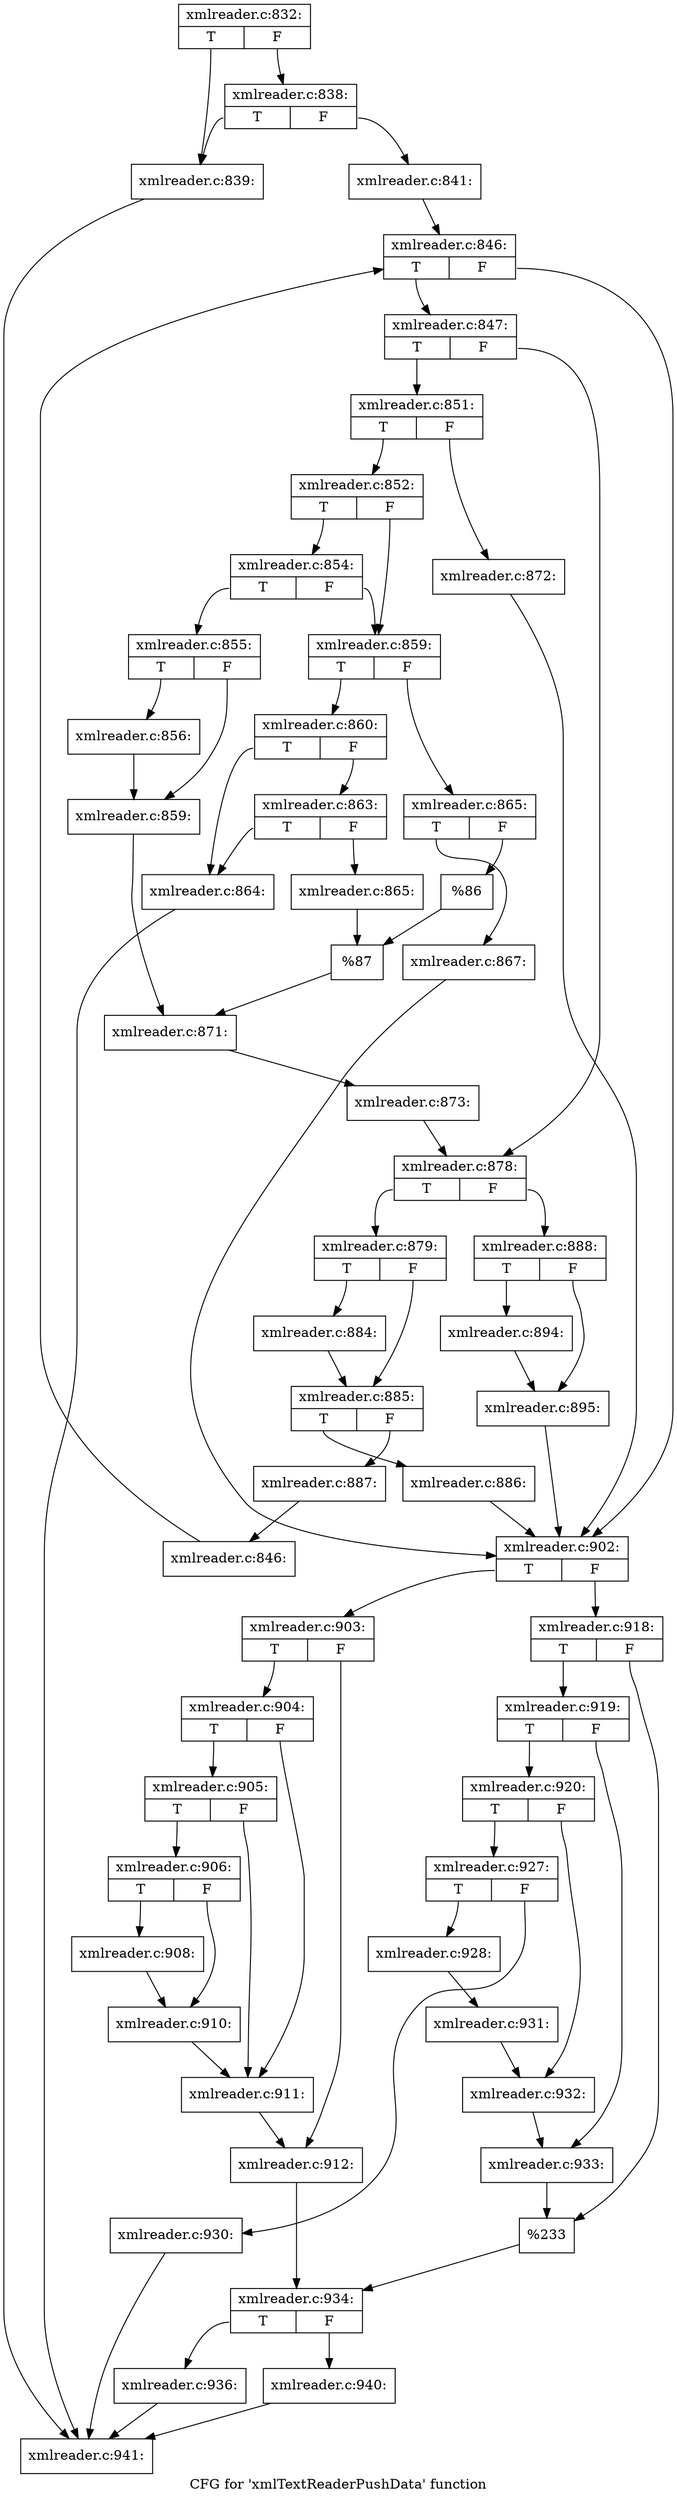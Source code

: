 digraph "CFG for 'xmlTextReaderPushData' function" {
	label="CFG for 'xmlTextReaderPushData' function";

	Node0x55e449533920 [shape=record,label="{xmlreader.c:832:|{<s0>T|<s1>F}}"];
	Node0x55e449533920:s0 -> Node0x55e449534c90;
	Node0x55e449533920:s1 -> Node0x55e449534d30;
	Node0x55e449534d30 [shape=record,label="{xmlreader.c:838:|{<s0>T|<s1>F}}"];
	Node0x55e449534d30:s0 -> Node0x55e449534c90;
	Node0x55e449534d30:s1 -> Node0x55e449534ce0;
	Node0x55e449534c90 [shape=record,label="{xmlreader.c:839:}"];
	Node0x55e449534c90 -> Node0x55e449533970;
	Node0x55e449534ce0 [shape=record,label="{xmlreader.c:841:}"];
	Node0x55e449534ce0 -> Node0x55e449536680;
	Node0x55e449536680 [shape=record,label="{xmlreader.c:846:|{<s0>T|<s1>F}}"];
	Node0x55e449536680:s0 -> Node0x55e449536a40;
	Node0x55e449536680:s1 -> Node0x55e449536870;
	Node0x55e449536a40 [shape=record,label="{xmlreader.c:847:|{<s0>T|<s1>F}}"];
	Node0x55e449536a40:s0 -> Node0x55e449536c30;
	Node0x55e449536a40:s1 -> Node0x55e449536c80;
	Node0x55e449536c30 [shape=record,label="{xmlreader.c:851:|{<s0>T|<s1>F}}"];
	Node0x55e449536c30:s0 -> Node0x55e449537330;
	Node0x55e449536c30:s1 -> Node0x55e4495373d0;
	Node0x55e449537330 [shape=record,label="{xmlreader.c:852:|{<s0>T|<s1>F}}"];
	Node0x55e449537330:s0 -> Node0x55e449537cd0;
	Node0x55e449537330:s1 -> Node0x55e449537c80;
	Node0x55e449537cd0 [shape=record,label="{xmlreader.c:854:|{<s0>T|<s1>F}}"];
	Node0x55e449537cd0:s0 -> Node0x55e449537be0;
	Node0x55e449537cd0:s1 -> Node0x55e449537c80;
	Node0x55e449537be0 [shape=record,label="{xmlreader.c:855:|{<s0>T|<s1>F}}"];
	Node0x55e449537be0:s0 -> Node0x55e4495382c0;
	Node0x55e449537be0:s1 -> Node0x55e449538310;
	Node0x55e4495382c0 [shape=record,label="{xmlreader.c:856:}"];
	Node0x55e4495382c0 -> Node0x55e449538310;
	Node0x55e449538310 [shape=record,label="{xmlreader.c:859:}"];
	Node0x55e449538310 -> Node0x55e449537c30;
	Node0x55e449537c80 [shape=record,label="{xmlreader.c:859:|{<s0>T|<s1>F}}"];
	Node0x55e449537c80:s0 -> Node0x55e449538f50;
	Node0x55e449537c80:s1 -> Node0x55e449538ff0;
	Node0x55e449538f50 [shape=record,label="{xmlreader.c:860:|{<s0>T|<s1>F}}"];
	Node0x55e449538f50:s0 -> Node0x55e449539830;
	Node0x55e449538f50:s1 -> Node0x55e4495398d0;
	Node0x55e4495398d0 [shape=record,label="{xmlreader.c:863:|{<s0>T|<s1>F}}"];
	Node0x55e4495398d0:s0 -> Node0x55e449539830;
	Node0x55e4495398d0:s1 -> Node0x55e449539880;
	Node0x55e449539830 [shape=record,label="{xmlreader.c:864:}"];
	Node0x55e449539830 -> Node0x55e449533970;
	Node0x55e449539880 [shape=record,label="{xmlreader.c:865:}"];
	Node0x55e449539880 -> Node0x55e449538fa0;
	Node0x55e449538ff0 [shape=record,label="{xmlreader.c:865:|{<s0>T|<s1>F}}"];
	Node0x55e449538ff0:s0 -> Node0x55e44953a340;
	Node0x55e449538ff0:s1 -> Node0x55e44953a390;
	Node0x55e44953a340 [shape=record,label="{xmlreader.c:867:}"];
	Node0x55e44953a340 -> Node0x55e449536870;
	Node0x55e44953a390 [shape=record,label="{%86}"];
	Node0x55e44953a390 -> Node0x55e449538fa0;
	Node0x55e449538fa0 [shape=record,label="{%87}"];
	Node0x55e449538fa0 -> Node0x55e449537c30;
	Node0x55e449537c30 [shape=record,label="{xmlreader.c:871:}"];
	Node0x55e449537c30 -> Node0x55e449537380;
	Node0x55e4495373d0 [shape=record,label="{xmlreader.c:872:}"];
	Node0x55e4495373d0 -> Node0x55e449536870;
	Node0x55e449537380 [shape=record,label="{xmlreader.c:873:}"];
	Node0x55e449537380 -> Node0x55e449536c80;
	Node0x55e449536c80 [shape=record,label="{xmlreader.c:878:|{<s0>T|<s1>F}}"];
	Node0x55e449536c80:s0 -> Node0x55e44953ae10;
	Node0x55e449536c80:s1 -> Node0x55e44953aeb0;
	Node0x55e44953ae10 [shape=record,label="{xmlreader.c:879:|{<s0>T|<s1>F}}"];
	Node0x55e44953ae10:s0 -> Node0x55e44953c120;
	Node0x55e44953ae10:s1 -> Node0x55e44953c170;
	Node0x55e44953c120 [shape=record,label="{xmlreader.c:884:}"];
	Node0x55e44953c120 -> Node0x55e44953c170;
	Node0x55e44953c170 [shape=record,label="{xmlreader.c:885:|{<s0>T|<s1>F}}"];
	Node0x55e44953c170:s0 -> Node0x55e44953c860;
	Node0x55e44953c170:s1 -> Node0x55e44953c8b0;
	Node0x55e44953c860 [shape=record,label="{xmlreader.c:886:}"];
	Node0x55e44953c860 -> Node0x55e449536870;
	Node0x55e44953c8b0 [shape=record,label="{xmlreader.c:887:}"];
	Node0x55e44953c8b0 -> Node0x55e44953ae60;
	Node0x55e44953aeb0 [shape=record,label="{xmlreader.c:888:|{<s0>T|<s1>F}}"];
	Node0x55e44953aeb0:s0 -> Node0x55e44953e190;
	Node0x55e44953aeb0:s1 -> Node0x55e44953e1e0;
	Node0x55e44953e190 [shape=record,label="{xmlreader.c:894:}"];
	Node0x55e44953e190 -> Node0x55e44953e1e0;
	Node0x55e44953e1e0 [shape=record,label="{xmlreader.c:895:}"];
	Node0x55e44953e1e0 -> Node0x55e449536870;
	Node0x55e44953ae60 [shape=record,label="{xmlreader.c:846:}"];
	Node0x55e44953ae60 -> Node0x55e449536680;
	Node0x55e449536870 [shape=record,label="{xmlreader.c:902:|{<s0>T|<s1>F}}"];
	Node0x55e449536870:s0 -> Node0x55e44953ea80;
	Node0x55e449536870:s1 -> Node0x55e44953eb20;
	Node0x55e44953ea80 [shape=record,label="{xmlreader.c:903:|{<s0>T|<s1>F}}"];
	Node0x55e44953ea80:s0 -> Node0x55e44953f010;
	Node0x55e44953ea80:s1 -> Node0x55e44953f060;
	Node0x55e44953f010 [shape=record,label="{xmlreader.c:904:|{<s0>T|<s1>F}}"];
	Node0x55e44953f010:s0 -> Node0x55e44953f460;
	Node0x55e44953f010:s1 -> Node0x55e44953f410;
	Node0x55e44953f460 [shape=record,label="{xmlreader.c:905:|{<s0>T|<s1>F}}"];
	Node0x55e44953f460:s0 -> Node0x55e44953f3c0;
	Node0x55e44953f460:s1 -> Node0x55e44953f410;
	Node0x55e44953f3c0 [shape=record,label="{xmlreader.c:906:|{<s0>T|<s1>F}}"];
	Node0x55e44953f3c0:s0 -> Node0x55e449540530;
	Node0x55e44953f3c0:s1 -> Node0x55e449540580;
	Node0x55e449540530 [shape=record,label="{xmlreader.c:908:}"];
	Node0x55e449540530 -> Node0x55e449540580;
	Node0x55e449540580 [shape=record,label="{xmlreader.c:910:}"];
	Node0x55e449540580 -> Node0x55e44953f410;
	Node0x55e44953f410 [shape=record,label="{xmlreader.c:911:}"];
	Node0x55e44953f410 -> Node0x55e44953f060;
	Node0x55e44953f060 [shape=record,label="{xmlreader.c:912:}"];
	Node0x55e44953f060 -> Node0x55e44953ead0;
	Node0x55e44953eb20 [shape=record,label="{xmlreader.c:918:|{<s0>T|<s1>F}}"];
	Node0x55e44953eb20:s0 -> Node0x55e449540f90;
	Node0x55e44953eb20:s1 -> Node0x55e449540fe0;
	Node0x55e449540f90 [shape=record,label="{xmlreader.c:919:|{<s0>T|<s1>F}}"];
	Node0x55e449540f90:s0 -> Node0x55e4495414d0;
	Node0x55e449540f90:s1 -> Node0x55e449541520;
	Node0x55e4495414d0 [shape=record,label="{xmlreader.c:920:|{<s0>T|<s1>F}}"];
	Node0x55e4495414d0:s0 -> Node0x55e449542d70;
	Node0x55e4495414d0:s1 -> Node0x55e449542dc0;
	Node0x55e449542d70 [shape=record,label="{xmlreader.c:927:|{<s0>T|<s1>F}}"];
	Node0x55e449542d70:s0 -> Node0x55e449543180;
	Node0x55e449542d70:s1 -> Node0x55e449543220;
	Node0x55e449543180 [shape=record,label="{xmlreader.c:928:}"];
	Node0x55e449543180 -> Node0x55e4495431d0;
	Node0x55e449543220 [shape=record,label="{xmlreader.c:930:}"];
	Node0x55e449543220 -> Node0x55e449533970;
	Node0x55e4495431d0 [shape=record,label="{xmlreader.c:931:}"];
	Node0x55e4495431d0 -> Node0x55e449542dc0;
	Node0x55e449542dc0 [shape=record,label="{xmlreader.c:932:}"];
	Node0x55e449542dc0 -> Node0x55e449541520;
	Node0x55e449541520 [shape=record,label="{xmlreader.c:933:}"];
	Node0x55e449541520 -> Node0x55e449540fe0;
	Node0x55e449540fe0 [shape=record,label="{%233}"];
	Node0x55e449540fe0 -> Node0x55e44953ead0;
	Node0x55e44953ead0 [shape=record,label="{xmlreader.c:934:|{<s0>T|<s1>F}}"];
	Node0x55e44953ead0:s0 -> Node0x55e449544250;
	Node0x55e44953ead0:s1 -> Node0x55e4495442a0;
	Node0x55e449544250 [shape=record,label="{xmlreader.c:936:}"];
	Node0x55e449544250 -> Node0x55e449533970;
	Node0x55e4495442a0 [shape=record,label="{xmlreader.c:940:}"];
	Node0x55e4495442a0 -> Node0x55e449533970;
	Node0x55e449533970 [shape=record,label="{xmlreader.c:941:}"];
}
